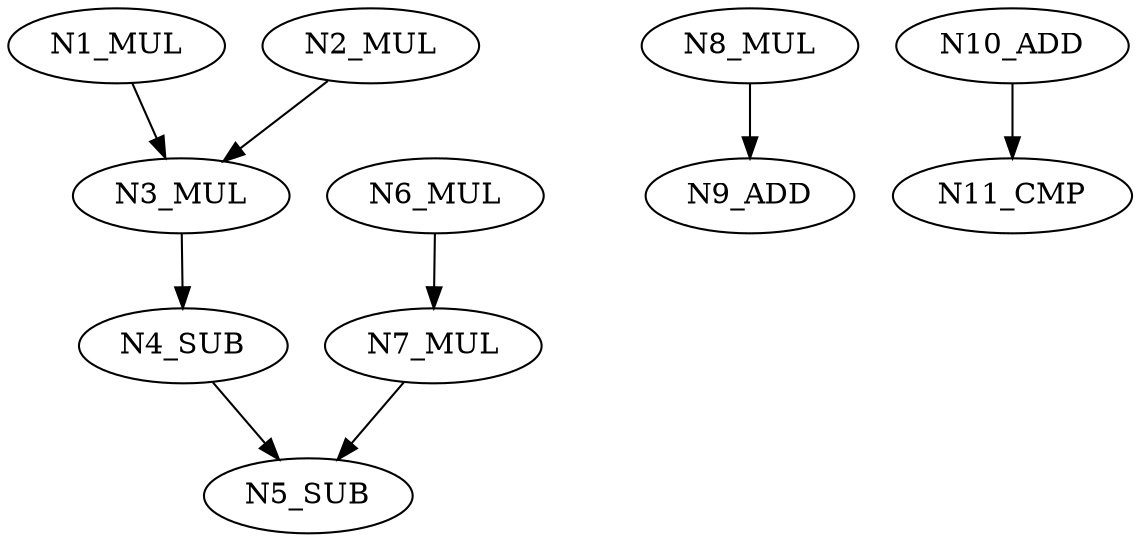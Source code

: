 digraph{
N1_MUL -> N3_MUL;
N2_MUL -> N3_MUL;
N3_MUL -> N4_SUB;
N4_SUB -> N5_SUB;
N6_MUL -> N7_MUL;
N7_MUL -> N5_SUB;
N8_MUL -> N9_ADD;
N10_ADD -> N11_CMP;
}
